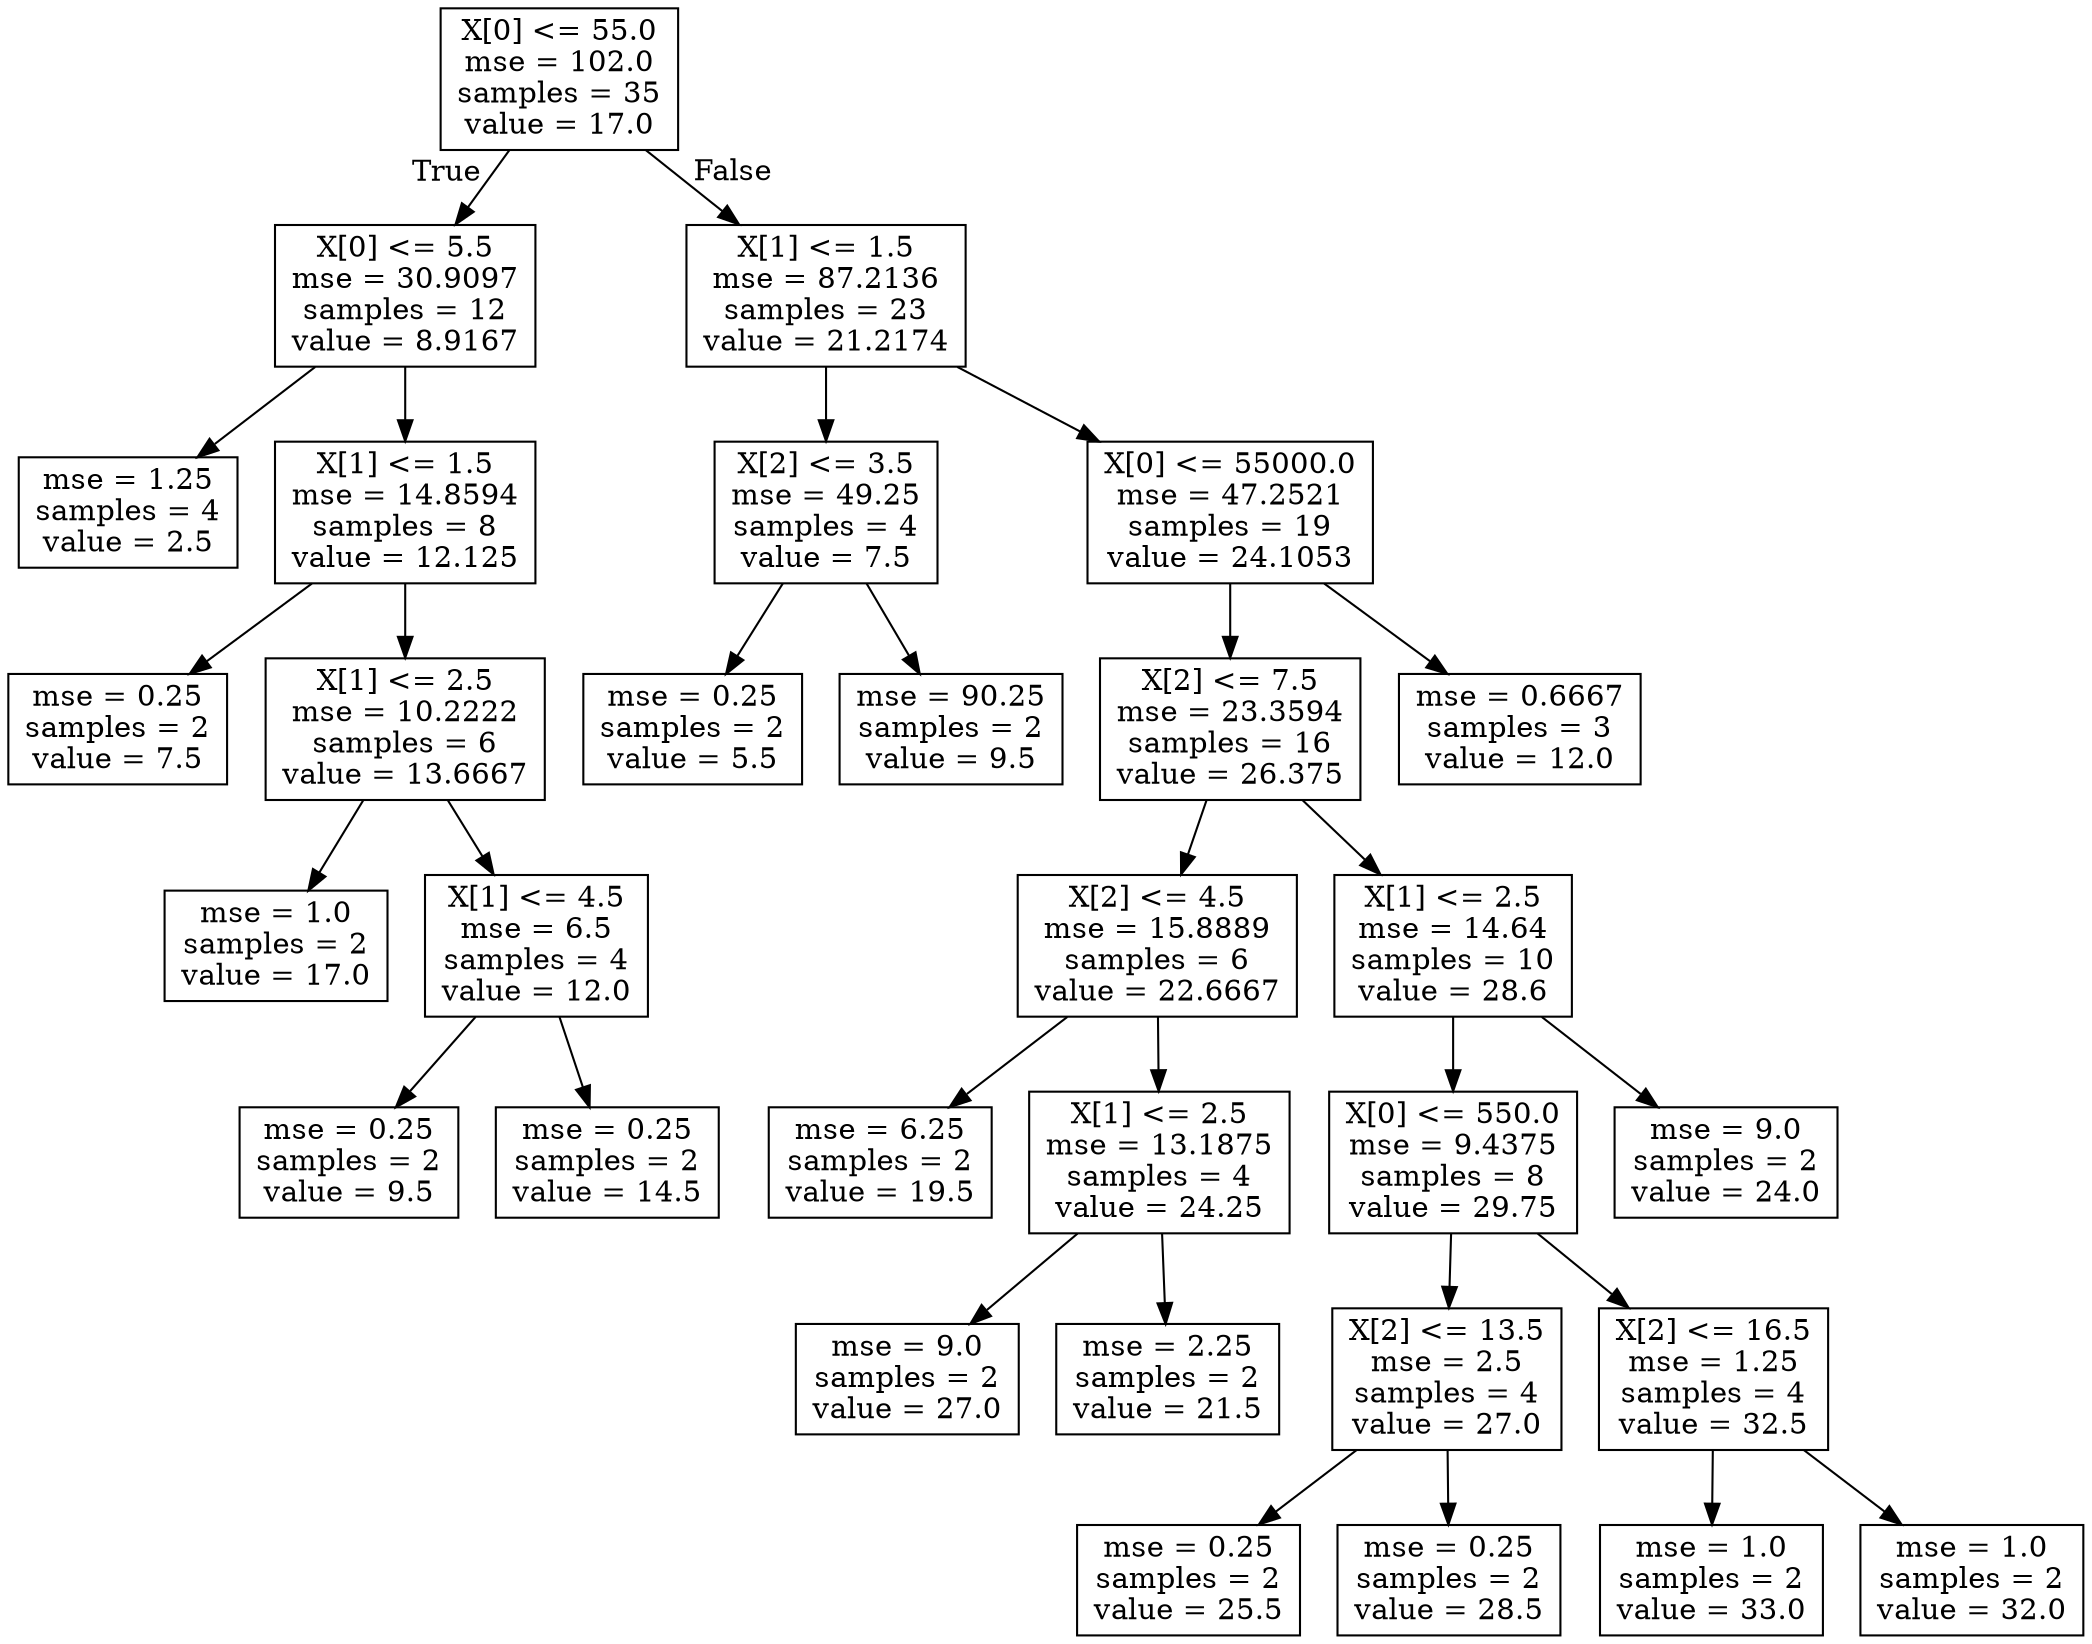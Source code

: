 digraph Tree {
node [shape=box] ;
0 [label="X[0] <= 55.0\nmse = 102.0\nsamples = 35\nvalue = 17.0"] ;
1 [label="X[0] <= 5.5\nmse = 30.9097\nsamples = 12\nvalue = 8.9167"] ;
0 -> 1 [labeldistance=2.5, labelangle=45, headlabel="True"] ;
2 [label="mse = 1.25\nsamples = 4\nvalue = 2.5"] ;
1 -> 2 ;
3 [label="X[1] <= 1.5\nmse = 14.8594\nsamples = 8\nvalue = 12.125"] ;
1 -> 3 ;
4 [label="mse = 0.25\nsamples = 2\nvalue = 7.5"] ;
3 -> 4 ;
5 [label="X[1] <= 2.5\nmse = 10.2222\nsamples = 6\nvalue = 13.6667"] ;
3 -> 5 ;
6 [label="mse = 1.0\nsamples = 2\nvalue = 17.0"] ;
5 -> 6 ;
7 [label="X[1] <= 4.5\nmse = 6.5\nsamples = 4\nvalue = 12.0"] ;
5 -> 7 ;
8 [label="mse = 0.25\nsamples = 2\nvalue = 9.5"] ;
7 -> 8 ;
9 [label="mse = 0.25\nsamples = 2\nvalue = 14.5"] ;
7 -> 9 ;
10 [label="X[1] <= 1.5\nmse = 87.2136\nsamples = 23\nvalue = 21.2174"] ;
0 -> 10 [labeldistance=2.5, labelangle=-45, headlabel="False"] ;
11 [label="X[2] <= 3.5\nmse = 49.25\nsamples = 4\nvalue = 7.5"] ;
10 -> 11 ;
12 [label="mse = 0.25\nsamples = 2\nvalue = 5.5"] ;
11 -> 12 ;
13 [label="mse = 90.25\nsamples = 2\nvalue = 9.5"] ;
11 -> 13 ;
14 [label="X[0] <= 55000.0\nmse = 47.2521\nsamples = 19\nvalue = 24.1053"] ;
10 -> 14 ;
15 [label="X[2] <= 7.5\nmse = 23.3594\nsamples = 16\nvalue = 26.375"] ;
14 -> 15 ;
16 [label="X[2] <= 4.5\nmse = 15.8889\nsamples = 6\nvalue = 22.6667"] ;
15 -> 16 ;
17 [label="mse = 6.25\nsamples = 2\nvalue = 19.5"] ;
16 -> 17 ;
18 [label="X[1] <= 2.5\nmse = 13.1875\nsamples = 4\nvalue = 24.25"] ;
16 -> 18 ;
19 [label="mse = 9.0\nsamples = 2\nvalue = 27.0"] ;
18 -> 19 ;
20 [label="mse = 2.25\nsamples = 2\nvalue = 21.5"] ;
18 -> 20 ;
21 [label="X[1] <= 2.5\nmse = 14.64\nsamples = 10\nvalue = 28.6"] ;
15 -> 21 ;
22 [label="X[0] <= 550.0\nmse = 9.4375\nsamples = 8\nvalue = 29.75"] ;
21 -> 22 ;
23 [label="X[2] <= 13.5\nmse = 2.5\nsamples = 4\nvalue = 27.0"] ;
22 -> 23 ;
24 [label="mse = 0.25\nsamples = 2\nvalue = 25.5"] ;
23 -> 24 ;
25 [label="mse = 0.25\nsamples = 2\nvalue = 28.5"] ;
23 -> 25 ;
26 [label="X[2] <= 16.5\nmse = 1.25\nsamples = 4\nvalue = 32.5"] ;
22 -> 26 ;
27 [label="mse = 1.0\nsamples = 2\nvalue = 33.0"] ;
26 -> 27 ;
28 [label="mse = 1.0\nsamples = 2\nvalue = 32.0"] ;
26 -> 28 ;
29 [label="mse = 9.0\nsamples = 2\nvalue = 24.0"] ;
21 -> 29 ;
30 [label="mse = 0.6667\nsamples = 3\nvalue = 12.0"] ;
14 -> 30 ;
}